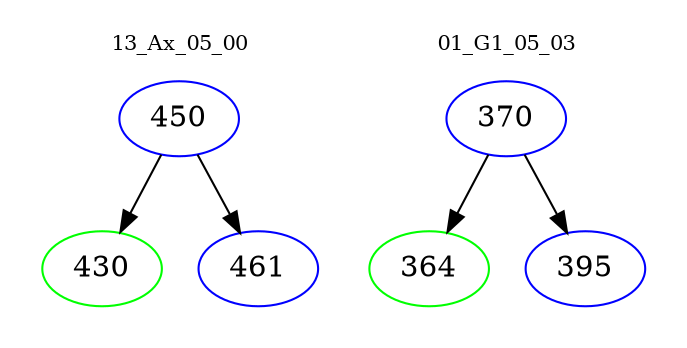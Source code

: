digraph{
subgraph cluster_0 {
color = white
label = "13_Ax_05_00";
fontsize=10;
T0_450 [label="450", color="blue"]
T0_450 -> T0_430 [color="black"]
T0_430 [label="430", color="green"]
T0_450 -> T0_461 [color="black"]
T0_461 [label="461", color="blue"]
}
subgraph cluster_1 {
color = white
label = "01_G1_05_03";
fontsize=10;
T1_370 [label="370", color="blue"]
T1_370 -> T1_364 [color="black"]
T1_364 [label="364", color="green"]
T1_370 -> T1_395 [color="black"]
T1_395 [label="395", color="blue"]
}
}

